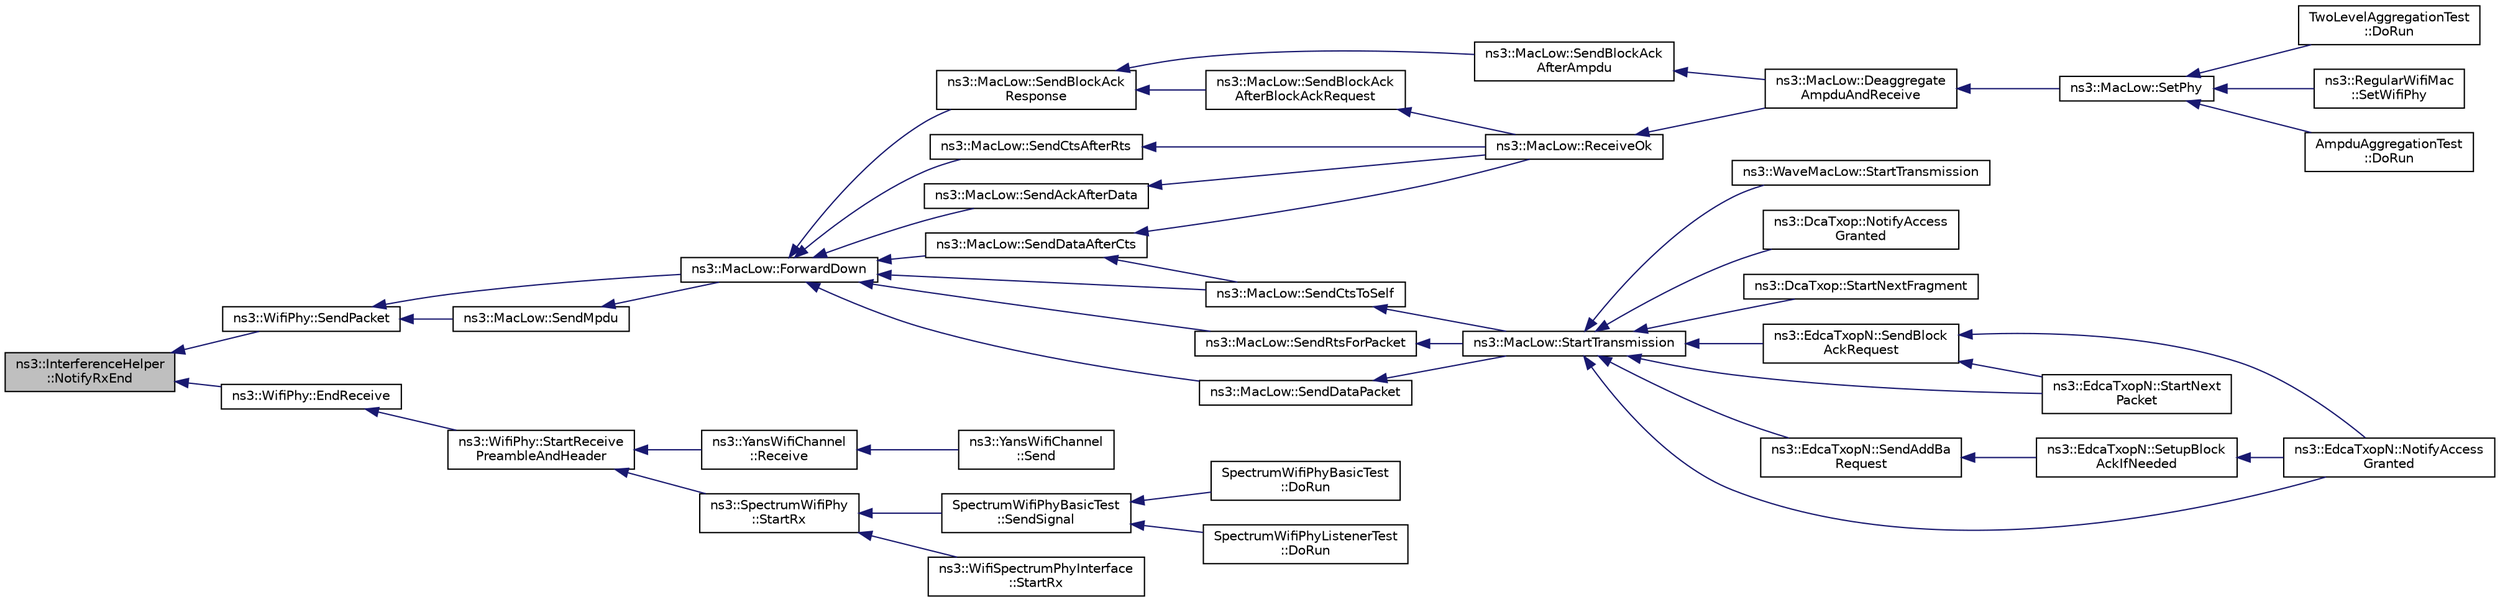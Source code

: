 digraph "ns3::InterferenceHelper::NotifyRxEnd"
{
  edge [fontname="Helvetica",fontsize="10",labelfontname="Helvetica",labelfontsize="10"];
  node [fontname="Helvetica",fontsize="10",shape=record];
  rankdir="LR";
  Node1 [label="ns3::InterferenceHelper\l::NotifyRxEnd",height=0.2,width=0.4,color="black", fillcolor="grey75", style="filled", fontcolor="black"];
  Node1 -> Node2 [dir="back",color="midnightblue",fontsize="10",style="solid"];
  Node2 [label="ns3::WifiPhy::SendPacket",height=0.2,width=0.4,color="black", fillcolor="white", style="filled",URL="$d6/d5a/classns3_1_1WifiPhy.html#a4caf22eb334a9caca21ec37d90a74ce2"];
  Node2 -> Node3 [dir="back",color="midnightblue",fontsize="10",style="solid"];
  Node3 [label="ns3::MacLow::ForwardDown",height=0.2,width=0.4,color="black", fillcolor="white", style="filled",URL="$d3/da6/classns3_1_1MacLow.html#a4eefbfa3d57539dadf0224cc7fcf952d"];
  Node3 -> Node4 [dir="back",color="midnightblue",fontsize="10",style="solid"];
  Node4 [label="ns3::MacLow::SendRtsForPacket",height=0.2,width=0.4,color="black", fillcolor="white", style="filled",URL="$d3/da6/classns3_1_1MacLow.html#ac472702b866a51ea2dfb7637381897aa"];
  Node4 -> Node5 [dir="back",color="midnightblue",fontsize="10",style="solid"];
  Node5 [label="ns3::MacLow::StartTransmission",height=0.2,width=0.4,color="black", fillcolor="white", style="filled",URL="$d3/da6/classns3_1_1MacLow.html#a3d13643c758e213041f8389c1041074b"];
  Node5 -> Node6 [dir="back",color="midnightblue",fontsize="10",style="solid"];
  Node6 [label="ns3::WaveMacLow::StartTransmission",height=0.2,width=0.4,color="black", fillcolor="white", style="filled",URL="$d8/da1/classns3_1_1WaveMacLow.html#a8ed4704fbcd3d5888aa8ee5abcfb9cc8"];
  Node5 -> Node7 [dir="back",color="midnightblue",fontsize="10",style="solid"];
  Node7 [label="ns3::DcaTxop::NotifyAccess\lGranted",height=0.2,width=0.4,color="black", fillcolor="white", style="filled",URL="$d3/d74/classns3_1_1DcaTxop.html#a1760d5870d8d96153165960172ba31d5"];
  Node5 -> Node8 [dir="back",color="midnightblue",fontsize="10",style="solid"];
  Node8 [label="ns3::DcaTxop::StartNextFragment",height=0.2,width=0.4,color="black", fillcolor="white", style="filled",URL="$d3/d74/classns3_1_1DcaTxop.html#a2055d310a17ffe4be6b2d2ec91587429"];
  Node5 -> Node9 [dir="back",color="midnightblue",fontsize="10",style="solid"];
  Node9 [label="ns3::EdcaTxopN::NotifyAccess\lGranted",height=0.2,width=0.4,color="black", fillcolor="white", style="filled",URL="$dc/db8/classns3_1_1EdcaTxopN.html#afeba080a6bf7d6074227e10321d1683d"];
  Node5 -> Node10 [dir="back",color="midnightblue",fontsize="10",style="solid"];
  Node10 [label="ns3::EdcaTxopN::StartNext\lPacket",height=0.2,width=0.4,color="black", fillcolor="white", style="filled",URL="$dc/db8/classns3_1_1EdcaTxopN.html#a86df91f79cf79fbb677bd53fddafdae0"];
  Node5 -> Node11 [dir="back",color="midnightblue",fontsize="10",style="solid"];
  Node11 [label="ns3::EdcaTxopN::SendBlock\lAckRequest",height=0.2,width=0.4,color="black", fillcolor="white", style="filled",URL="$dc/db8/classns3_1_1EdcaTxopN.html#a620d3677a73927b708ba85d2f2a794e0"];
  Node11 -> Node9 [dir="back",color="midnightblue",fontsize="10",style="solid"];
  Node11 -> Node10 [dir="back",color="midnightblue",fontsize="10",style="solid"];
  Node5 -> Node12 [dir="back",color="midnightblue",fontsize="10",style="solid"];
  Node12 [label="ns3::EdcaTxopN::SendAddBa\lRequest",height=0.2,width=0.4,color="black", fillcolor="white", style="filled",URL="$dc/db8/classns3_1_1EdcaTxopN.html#a5d000df80bfe3211aed2fee7c08b85d2"];
  Node12 -> Node13 [dir="back",color="midnightblue",fontsize="10",style="solid"];
  Node13 [label="ns3::EdcaTxopN::SetupBlock\lAckIfNeeded",height=0.2,width=0.4,color="black", fillcolor="white", style="filled",URL="$dc/db8/classns3_1_1EdcaTxopN.html#ae5ab3e06174d86eabaaa6ccd64cde42d"];
  Node13 -> Node9 [dir="back",color="midnightblue",fontsize="10",style="solid"];
  Node3 -> Node14 [dir="back",color="midnightblue",fontsize="10",style="solid"];
  Node14 [label="ns3::MacLow::SendDataPacket",height=0.2,width=0.4,color="black", fillcolor="white", style="filled",URL="$d3/da6/classns3_1_1MacLow.html#ab177d7c7ba53c56f91612114412914bf"];
  Node14 -> Node5 [dir="back",color="midnightblue",fontsize="10",style="solid"];
  Node3 -> Node15 [dir="back",color="midnightblue",fontsize="10",style="solid"];
  Node15 [label="ns3::MacLow::SendCtsToSelf",height=0.2,width=0.4,color="black", fillcolor="white", style="filled",URL="$d3/da6/classns3_1_1MacLow.html#a209c346576d367ef16cfa1cfdefff909"];
  Node15 -> Node5 [dir="back",color="midnightblue",fontsize="10",style="solid"];
  Node3 -> Node16 [dir="back",color="midnightblue",fontsize="10",style="solid"];
  Node16 [label="ns3::MacLow::SendCtsAfterRts",height=0.2,width=0.4,color="black", fillcolor="white", style="filled",URL="$d3/da6/classns3_1_1MacLow.html#aebcd4c3e8d64fb53af1f8a862c766e33"];
  Node16 -> Node17 [dir="back",color="midnightblue",fontsize="10",style="solid"];
  Node17 [label="ns3::MacLow::ReceiveOk",height=0.2,width=0.4,color="black", fillcolor="white", style="filled",URL="$d3/da6/classns3_1_1MacLow.html#ade59e3a5e41c6ccbafd93501d7e9fbc0"];
  Node17 -> Node18 [dir="back",color="midnightblue",fontsize="10",style="solid"];
  Node18 [label="ns3::MacLow::Deaggregate\lAmpduAndReceive",height=0.2,width=0.4,color="black", fillcolor="white", style="filled",URL="$d3/da6/classns3_1_1MacLow.html#a7380c5a3adcd88beda938bfa8447d7c5"];
  Node18 -> Node19 [dir="back",color="midnightblue",fontsize="10",style="solid"];
  Node19 [label="ns3::MacLow::SetPhy",height=0.2,width=0.4,color="black", fillcolor="white", style="filled",URL="$d3/da6/classns3_1_1MacLow.html#a1f2c6e12277422c081fa92f8edfe66e8"];
  Node19 -> Node20 [dir="back",color="midnightblue",fontsize="10",style="solid"];
  Node20 [label="ns3::RegularWifiMac\l::SetWifiPhy",height=0.2,width=0.4,color="black", fillcolor="white", style="filled",URL="$df/db9/classns3_1_1RegularWifiMac.html#a28e7c0a23027e1fc16f259e52b197ee9"];
  Node19 -> Node21 [dir="back",color="midnightblue",fontsize="10",style="solid"];
  Node21 [label="AmpduAggregationTest\l::DoRun",height=0.2,width=0.4,color="black", fillcolor="white", style="filled",URL="$d2/db5/classAmpduAggregationTest.html#a7414dc8d4dd982ab4c1eaadb5b2c693d",tooltip="Implementation to actually run this TestCase. "];
  Node19 -> Node22 [dir="back",color="midnightblue",fontsize="10",style="solid"];
  Node22 [label="TwoLevelAggregationTest\l::DoRun",height=0.2,width=0.4,color="black", fillcolor="white", style="filled",URL="$db/d72/classTwoLevelAggregationTest.html#a40c6f5f8be6c48673d0bfd218d95afe0",tooltip="Implementation to actually run this TestCase. "];
  Node3 -> Node23 [dir="back",color="midnightblue",fontsize="10",style="solid"];
  Node23 [label="ns3::MacLow::SendDataAfterCts",height=0.2,width=0.4,color="black", fillcolor="white", style="filled",URL="$d3/da6/classns3_1_1MacLow.html#a063bab2ef4e7320a3f8cfa9890090ab6"];
  Node23 -> Node17 [dir="back",color="midnightblue",fontsize="10",style="solid"];
  Node23 -> Node15 [dir="back",color="midnightblue",fontsize="10",style="solid"];
  Node3 -> Node24 [dir="back",color="midnightblue",fontsize="10",style="solid"];
  Node24 [label="ns3::MacLow::SendAckAfterData",height=0.2,width=0.4,color="black", fillcolor="white", style="filled",URL="$d3/da6/classns3_1_1MacLow.html#a8db1635644b89072dfcb5fbc2330031b"];
  Node24 -> Node17 [dir="back",color="midnightblue",fontsize="10",style="solid"];
  Node3 -> Node25 [dir="back",color="midnightblue",fontsize="10",style="solid"];
  Node25 [label="ns3::MacLow::SendBlockAck\lResponse",height=0.2,width=0.4,color="black", fillcolor="white", style="filled",URL="$d3/da6/classns3_1_1MacLow.html#a85c374be43ba3bd52fd1ad6efdfef6c6"];
  Node25 -> Node26 [dir="back",color="midnightblue",fontsize="10",style="solid"];
  Node26 [label="ns3::MacLow::SendBlockAck\lAfterAmpdu",height=0.2,width=0.4,color="black", fillcolor="white", style="filled",URL="$d3/da6/classns3_1_1MacLow.html#af6e2acc771d188c0959871f142912296"];
  Node26 -> Node18 [dir="back",color="midnightblue",fontsize="10",style="solid"];
  Node25 -> Node27 [dir="back",color="midnightblue",fontsize="10",style="solid"];
  Node27 [label="ns3::MacLow::SendBlockAck\lAfterBlockAckRequest",height=0.2,width=0.4,color="black", fillcolor="white", style="filled",URL="$d3/da6/classns3_1_1MacLow.html#a84b96c0cc6f32fca28576ec4df6a0853"];
  Node27 -> Node17 [dir="back",color="midnightblue",fontsize="10",style="solid"];
  Node2 -> Node28 [dir="back",color="midnightblue",fontsize="10",style="solid"];
  Node28 [label="ns3::MacLow::SendMpdu",height=0.2,width=0.4,color="black", fillcolor="white", style="filled",URL="$d3/da6/classns3_1_1MacLow.html#a0ec344c3a1200d8d66273614949c6b35"];
  Node28 -> Node3 [dir="back",color="midnightblue",fontsize="10",style="solid"];
  Node1 -> Node29 [dir="back",color="midnightblue",fontsize="10",style="solid"];
  Node29 [label="ns3::WifiPhy::EndReceive",height=0.2,width=0.4,color="black", fillcolor="white", style="filled",URL="$d6/d5a/classns3_1_1WifiPhy.html#a79e13682be1a7ee7e2c6131fb6335f25"];
  Node29 -> Node30 [dir="back",color="midnightblue",fontsize="10",style="solid"];
  Node30 [label="ns3::WifiPhy::StartReceive\lPreambleAndHeader",height=0.2,width=0.4,color="black", fillcolor="white", style="filled",URL="$d6/d5a/classns3_1_1WifiPhy.html#a3a6e284a02ba090313098f1713a579e4"];
  Node30 -> Node31 [dir="back",color="midnightblue",fontsize="10",style="solid"];
  Node31 [label="ns3::SpectrumWifiPhy\l::StartRx",height=0.2,width=0.4,color="black", fillcolor="white", style="filled",URL="$d6/d39/classns3_1_1SpectrumWifiPhy.html#aead1ebdbaf59361928cd6ffa7abc3161"];
  Node31 -> Node32 [dir="back",color="midnightblue",fontsize="10",style="solid"];
  Node32 [label="ns3::WifiSpectrumPhyInterface\l::StartRx",height=0.2,width=0.4,color="black", fillcolor="white", style="filled",URL="$da/d0a/classns3_1_1WifiSpectrumPhyInterface.html#a30e2efbacd400ef27f4a0bfb501bf940"];
  Node31 -> Node33 [dir="back",color="midnightblue",fontsize="10",style="solid"];
  Node33 [label="SpectrumWifiPhyBasicTest\l::SendSignal",height=0.2,width=0.4,color="black", fillcolor="white", style="filled",URL="$df/d29/classSpectrumWifiPhyBasicTest.html#a99a44e9e6abcf378592b2a2df06ba394"];
  Node33 -> Node34 [dir="back",color="midnightblue",fontsize="10",style="solid"];
  Node34 [label="SpectrumWifiPhyBasicTest\l::DoRun",height=0.2,width=0.4,color="black", fillcolor="white", style="filled",URL="$df/d29/classSpectrumWifiPhyBasicTest.html#a99138864abfa358103ae2f202ce925e7",tooltip="Implementation to actually run this TestCase. "];
  Node33 -> Node35 [dir="back",color="midnightblue",fontsize="10",style="solid"];
  Node35 [label="SpectrumWifiPhyListenerTest\l::DoRun",height=0.2,width=0.4,color="black", fillcolor="white", style="filled",URL="$de/d82/classSpectrumWifiPhyListenerTest.html#a357f2be95efbb227365e540b9031748b",tooltip="Implementation to actually run this TestCase. "];
  Node30 -> Node36 [dir="back",color="midnightblue",fontsize="10",style="solid"];
  Node36 [label="ns3::YansWifiChannel\l::Receive",height=0.2,width=0.4,color="black", fillcolor="white", style="filled",URL="$d3/df5/classns3_1_1YansWifiChannel.html#ae35040a088bcae0d43b905ab7f4e02b1"];
  Node36 -> Node37 [dir="back",color="midnightblue",fontsize="10",style="solid"];
  Node37 [label="ns3::YansWifiChannel\l::Send",height=0.2,width=0.4,color="black", fillcolor="white", style="filled",URL="$d3/df5/classns3_1_1YansWifiChannel.html#a670a71202a077cf71711b560fd894a7a"];
}
